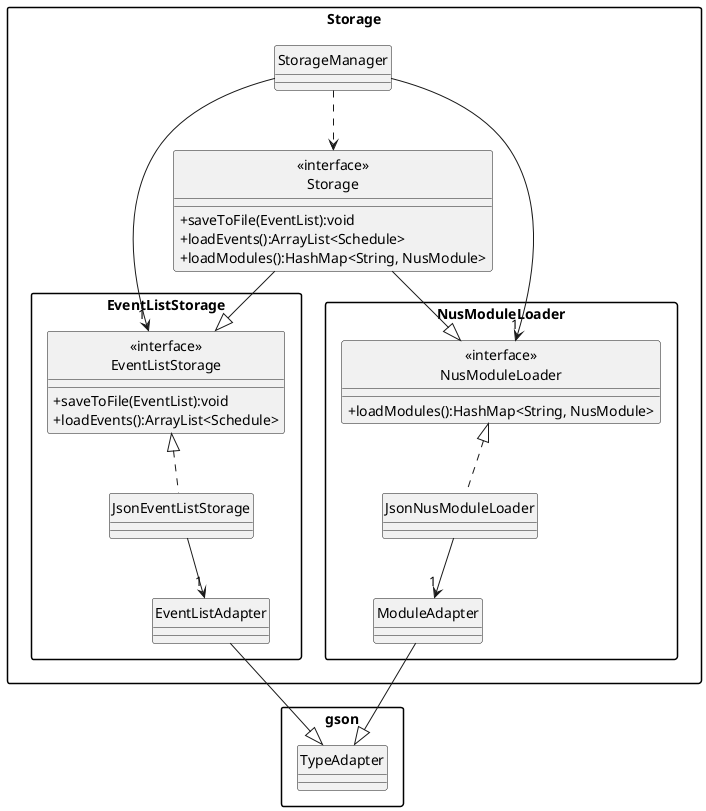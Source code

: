 @startuml
hide circle
skinparam packageStyle Rectangle
skinparam classAttributeIconSize 0

package Storage{
    class "<<interface>>\nStorage"{
        +saveToFile(EventList):void
        +loadEvents():ArrayList<Schedule>
        +loadModules():HashMap<String, NusModule>
    }
    package "EventListStorage"{
        class "<<interface>>\nEventListStorage"{
            +saveToFile(EventList):void
            +loadEvents():ArrayList<Schedule>
        }
        class JsonEventListStorage {
        }
        class EventListAdapter{
        }
    }

    package NusModuleLoader{
        class "<<interface>>\nNusModuleLoader"{
            +loadModules():HashMap<String, NusModule>
        }

        class JsonNusModuleLoader{
        }

        class ModuleAdapter{
        }
    }

    class StorageManager{

    }






    "<<interface>>\nStorage" --|> "<<interface>>\nNusModuleLoader"
    "<<interface>>\nStorage" --|>"<<interface>>\nEventListStorage"

    StorageManager --> "1""<<interface>>\nNusModuleLoader"
    StorageManager --> "1""<<interface>>\nEventListStorage"
    StorageManager .down.> "<<interface>>\nStorage"

    JsonEventListStorage .up.|> "<<interface>>\nEventListStorage"
    JsonEventListStorage -down-> "1" EventListAdapter

    JsonNusModuleLoader .up.|> "<<interface>>\nNusModuleLoader"
    JsonNusModuleLoader -down-> "1" ModuleAdapter

}
package gson{
    class TypeAdapter{
    }
}


    EventListAdapter --|> TypeAdapter
    ModuleAdapter --|> TypeAdapter

@enduml
